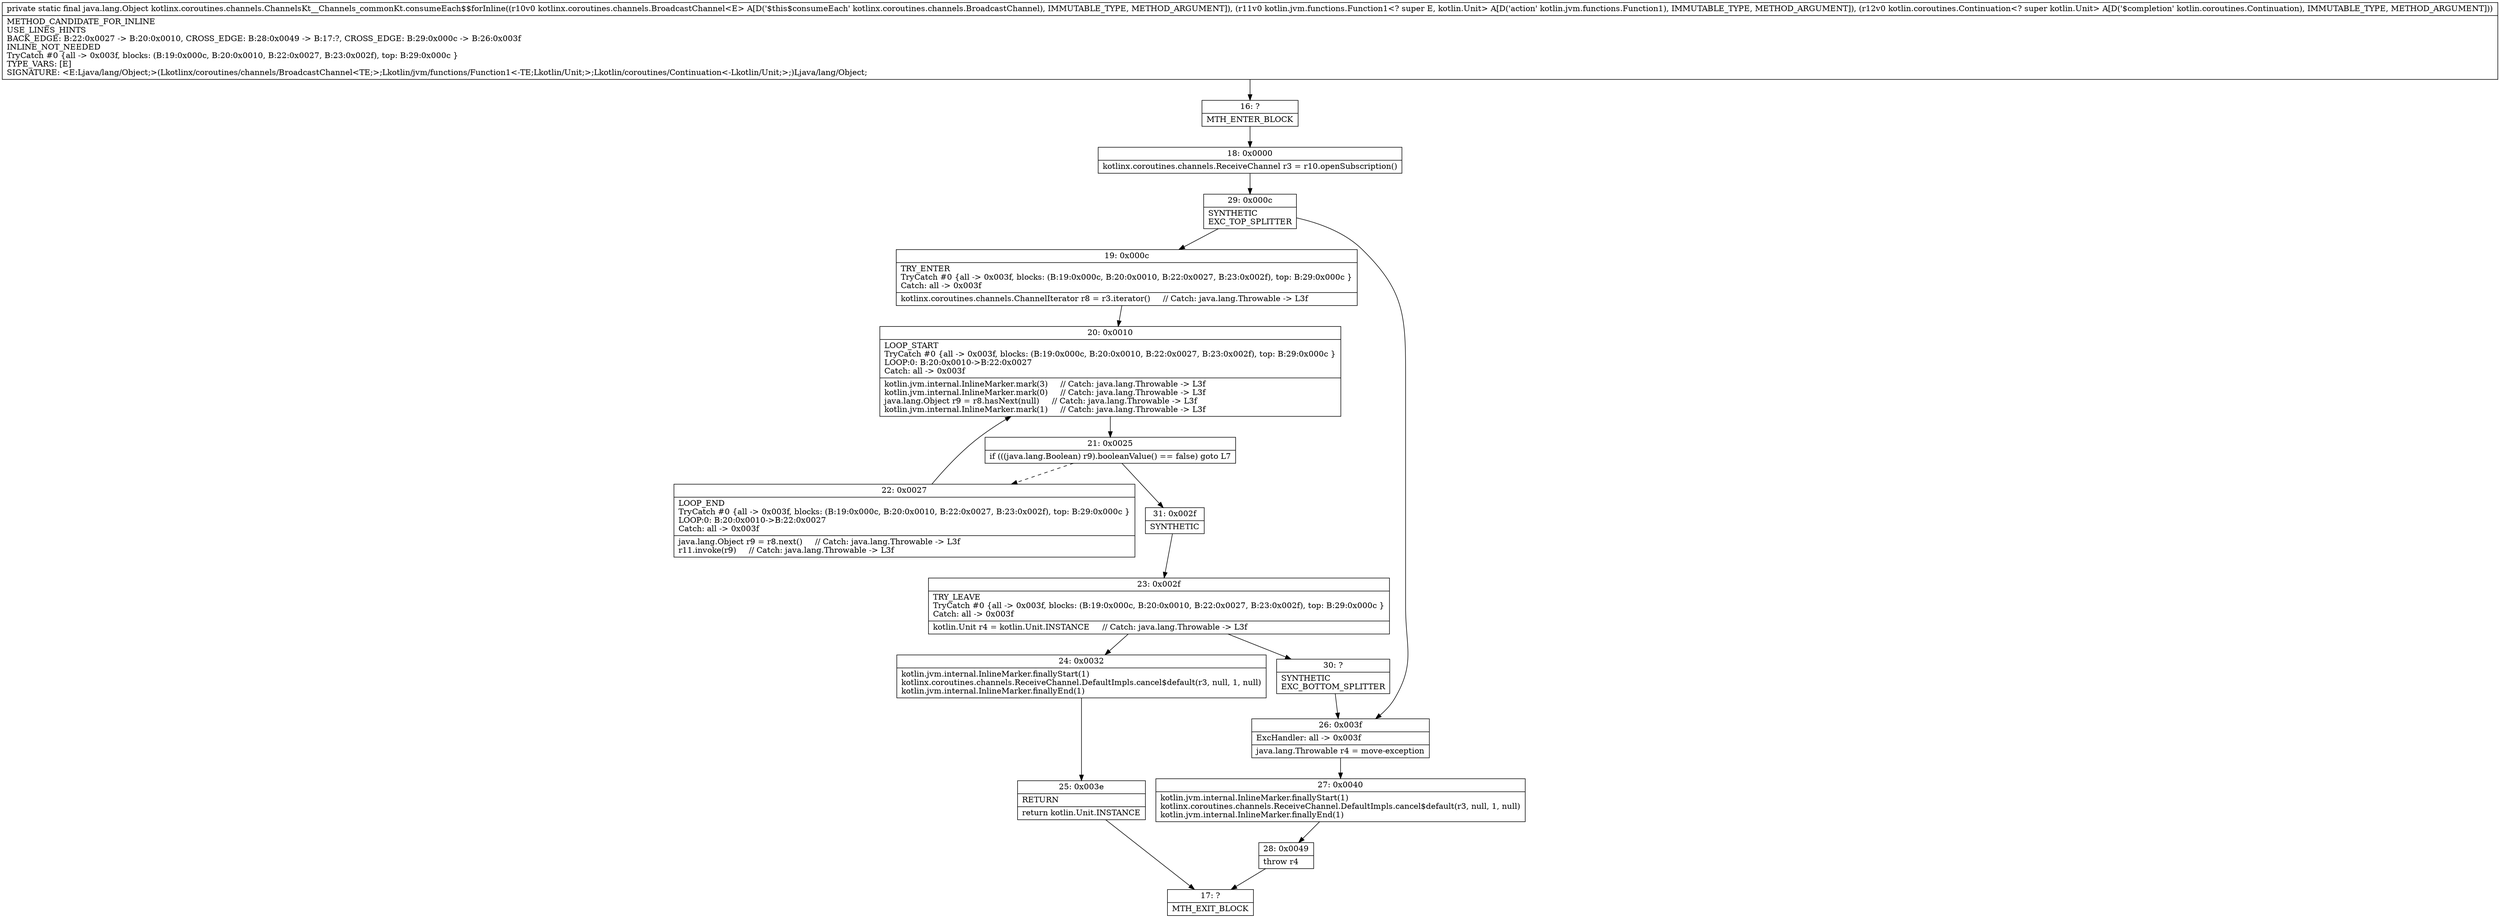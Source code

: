 digraph "CFG forkotlinx.coroutines.channels.ChannelsKt__Channels_commonKt.consumeEach$$forInline(Lkotlinx\/coroutines\/channels\/BroadcastChannel;Lkotlin\/jvm\/functions\/Function1;Lkotlin\/coroutines\/Continuation;)Ljava\/lang\/Object;" {
Node_16 [shape=record,label="{16\:\ ?|MTH_ENTER_BLOCK\l}"];
Node_18 [shape=record,label="{18\:\ 0x0000|kotlinx.coroutines.channels.ReceiveChannel r3 = r10.openSubscription()\l}"];
Node_29 [shape=record,label="{29\:\ 0x000c|SYNTHETIC\lEXC_TOP_SPLITTER\l}"];
Node_19 [shape=record,label="{19\:\ 0x000c|TRY_ENTER\lTryCatch #0 \{all \-\> 0x003f, blocks: (B:19:0x000c, B:20:0x0010, B:22:0x0027, B:23:0x002f), top: B:29:0x000c \}\lCatch: all \-\> 0x003f\l|kotlinx.coroutines.channels.ChannelIterator r8 = r3.iterator()     \/\/ Catch: java.lang.Throwable \-\> L3f\l}"];
Node_20 [shape=record,label="{20\:\ 0x0010|LOOP_START\lTryCatch #0 \{all \-\> 0x003f, blocks: (B:19:0x000c, B:20:0x0010, B:22:0x0027, B:23:0x002f), top: B:29:0x000c \}\lLOOP:0: B:20:0x0010\-\>B:22:0x0027\lCatch: all \-\> 0x003f\l|kotlin.jvm.internal.InlineMarker.mark(3)     \/\/ Catch: java.lang.Throwable \-\> L3f\lkotlin.jvm.internal.InlineMarker.mark(0)     \/\/ Catch: java.lang.Throwable \-\> L3f\ljava.lang.Object r9 = r8.hasNext(null)     \/\/ Catch: java.lang.Throwable \-\> L3f\lkotlin.jvm.internal.InlineMarker.mark(1)     \/\/ Catch: java.lang.Throwable \-\> L3f\l}"];
Node_21 [shape=record,label="{21\:\ 0x0025|if (((java.lang.Boolean) r9).booleanValue() == false) goto L7\l}"];
Node_22 [shape=record,label="{22\:\ 0x0027|LOOP_END\lTryCatch #0 \{all \-\> 0x003f, blocks: (B:19:0x000c, B:20:0x0010, B:22:0x0027, B:23:0x002f), top: B:29:0x000c \}\lLOOP:0: B:20:0x0010\-\>B:22:0x0027\lCatch: all \-\> 0x003f\l|java.lang.Object r9 = r8.next()     \/\/ Catch: java.lang.Throwable \-\> L3f\lr11.invoke(r9)     \/\/ Catch: java.lang.Throwable \-\> L3f\l}"];
Node_31 [shape=record,label="{31\:\ 0x002f|SYNTHETIC\l}"];
Node_23 [shape=record,label="{23\:\ 0x002f|TRY_LEAVE\lTryCatch #0 \{all \-\> 0x003f, blocks: (B:19:0x000c, B:20:0x0010, B:22:0x0027, B:23:0x002f), top: B:29:0x000c \}\lCatch: all \-\> 0x003f\l|kotlin.Unit r4 = kotlin.Unit.INSTANCE     \/\/ Catch: java.lang.Throwable \-\> L3f\l}"];
Node_24 [shape=record,label="{24\:\ 0x0032|kotlin.jvm.internal.InlineMarker.finallyStart(1)\lkotlinx.coroutines.channels.ReceiveChannel.DefaultImpls.cancel$default(r3, null, 1, null)\lkotlin.jvm.internal.InlineMarker.finallyEnd(1)\l}"];
Node_25 [shape=record,label="{25\:\ 0x003e|RETURN\l|return kotlin.Unit.INSTANCE\l}"];
Node_17 [shape=record,label="{17\:\ ?|MTH_EXIT_BLOCK\l}"];
Node_30 [shape=record,label="{30\:\ ?|SYNTHETIC\lEXC_BOTTOM_SPLITTER\l}"];
Node_26 [shape=record,label="{26\:\ 0x003f|ExcHandler: all \-\> 0x003f\l|java.lang.Throwable r4 = move\-exception\l}"];
Node_27 [shape=record,label="{27\:\ 0x0040|kotlin.jvm.internal.InlineMarker.finallyStart(1)\lkotlinx.coroutines.channels.ReceiveChannel.DefaultImpls.cancel$default(r3, null, 1, null)\lkotlin.jvm.internal.InlineMarker.finallyEnd(1)\l}"];
Node_28 [shape=record,label="{28\:\ 0x0049|throw r4\l}"];
MethodNode[shape=record,label="{private static final java.lang.Object kotlinx.coroutines.channels.ChannelsKt__Channels_commonKt.consumeEach$$forInline((r10v0 kotlinx.coroutines.channels.BroadcastChannel\<E\> A[D('$this$consumeEach' kotlinx.coroutines.channels.BroadcastChannel), IMMUTABLE_TYPE, METHOD_ARGUMENT]), (r11v0 kotlin.jvm.functions.Function1\<? super E, kotlin.Unit\> A[D('action' kotlin.jvm.functions.Function1), IMMUTABLE_TYPE, METHOD_ARGUMENT]), (r12v0 kotlin.coroutines.Continuation\<? super kotlin.Unit\> A[D('$completion' kotlin.coroutines.Continuation), IMMUTABLE_TYPE, METHOD_ARGUMENT]))  | METHOD_CANDIDATE_FOR_INLINE\lUSE_LINES_HINTS\lBACK_EDGE: B:22:0x0027 \-\> B:20:0x0010, CROSS_EDGE: B:28:0x0049 \-\> B:17:?, CROSS_EDGE: B:29:0x000c \-\> B:26:0x003f\lINLINE_NOT_NEEDED\lTryCatch #0 \{all \-\> 0x003f, blocks: (B:19:0x000c, B:20:0x0010, B:22:0x0027, B:23:0x002f), top: B:29:0x000c \}\lTYPE_VARS: [E]\lSIGNATURE: \<E:Ljava\/lang\/Object;\>(Lkotlinx\/coroutines\/channels\/BroadcastChannel\<TE;\>;Lkotlin\/jvm\/functions\/Function1\<\-TE;Lkotlin\/Unit;\>;Lkotlin\/coroutines\/Continuation\<\-Lkotlin\/Unit;\>;)Ljava\/lang\/Object;\l}"];
MethodNode -> Node_16;Node_16 -> Node_18;
Node_18 -> Node_29;
Node_29 -> Node_19;
Node_29 -> Node_26;
Node_19 -> Node_20;
Node_20 -> Node_21;
Node_21 -> Node_22[style=dashed];
Node_21 -> Node_31;
Node_22 -> Node_20;
Node_31 -> Node_23;
Node_23 -> Node_24;
Node_23 -> Node_30;
Node_24 -> Node_25;
Node_25 -> Node_17;
Node_30 -> Node_26;
Node_26 -> Node_27;
Node_27 -> Node_28;
Node_28 -> Node_17;
}

